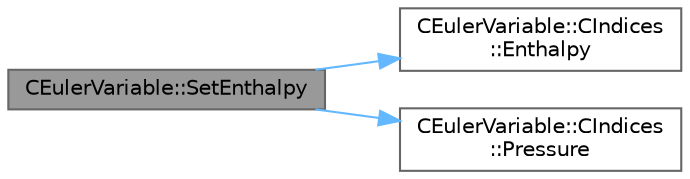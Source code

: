 digraph "CEulerVariable::SetEnthalpy"
{
 // LATEX_PDF_SIZE
  bgcolor="transparent";
  edge [fontname=Helvetica,fontsize=10,labelfontname=Helvetica,labelfontsize=10];
  node [fontname=Helvetica,fontsize=10,shape=box,height=0.2,width=0.4];
  rankdir="LR";
  Node1 [id="Node000001",label="CEulerVariable::SetEnthalpy",height=0.2,width=0.4,color="gray40", fillcolor="grey60", style="filled", fontcolor="black",tooltip="Set the value of the enthalpy."];
  Node1 -> Node2 [id="edge1_Node000001_Node000002",color="steelblue1",style="solid",tooltip=" "];
  Node2 [id="Node000002",label="CEulerVariable::CIndices\l::Enthalpy",height=0.2,width=0.4,color="grey40", fillcolor="white", style="filled",URL="$structCEulerVariable_1_1CIndices.html#a51689ac54181da96fae9c8556f287796",tooltip=" "];
  Node1 -> Node3 [id="edge2_Node000001_Node000003",color="steelblue1",style="solid",tooltip=" "];
  Node3 [id="Node000003",label="CEulerVariable::CIndices\l::Pressure",height=0.2,width=0.4,color="grey40", fillcolor="white", style="filled",URL="$structCEulerVariable_1_1CIndices.html#a71ffbd849fd584ff3a787411497d3007",tooltip=" "];
}
